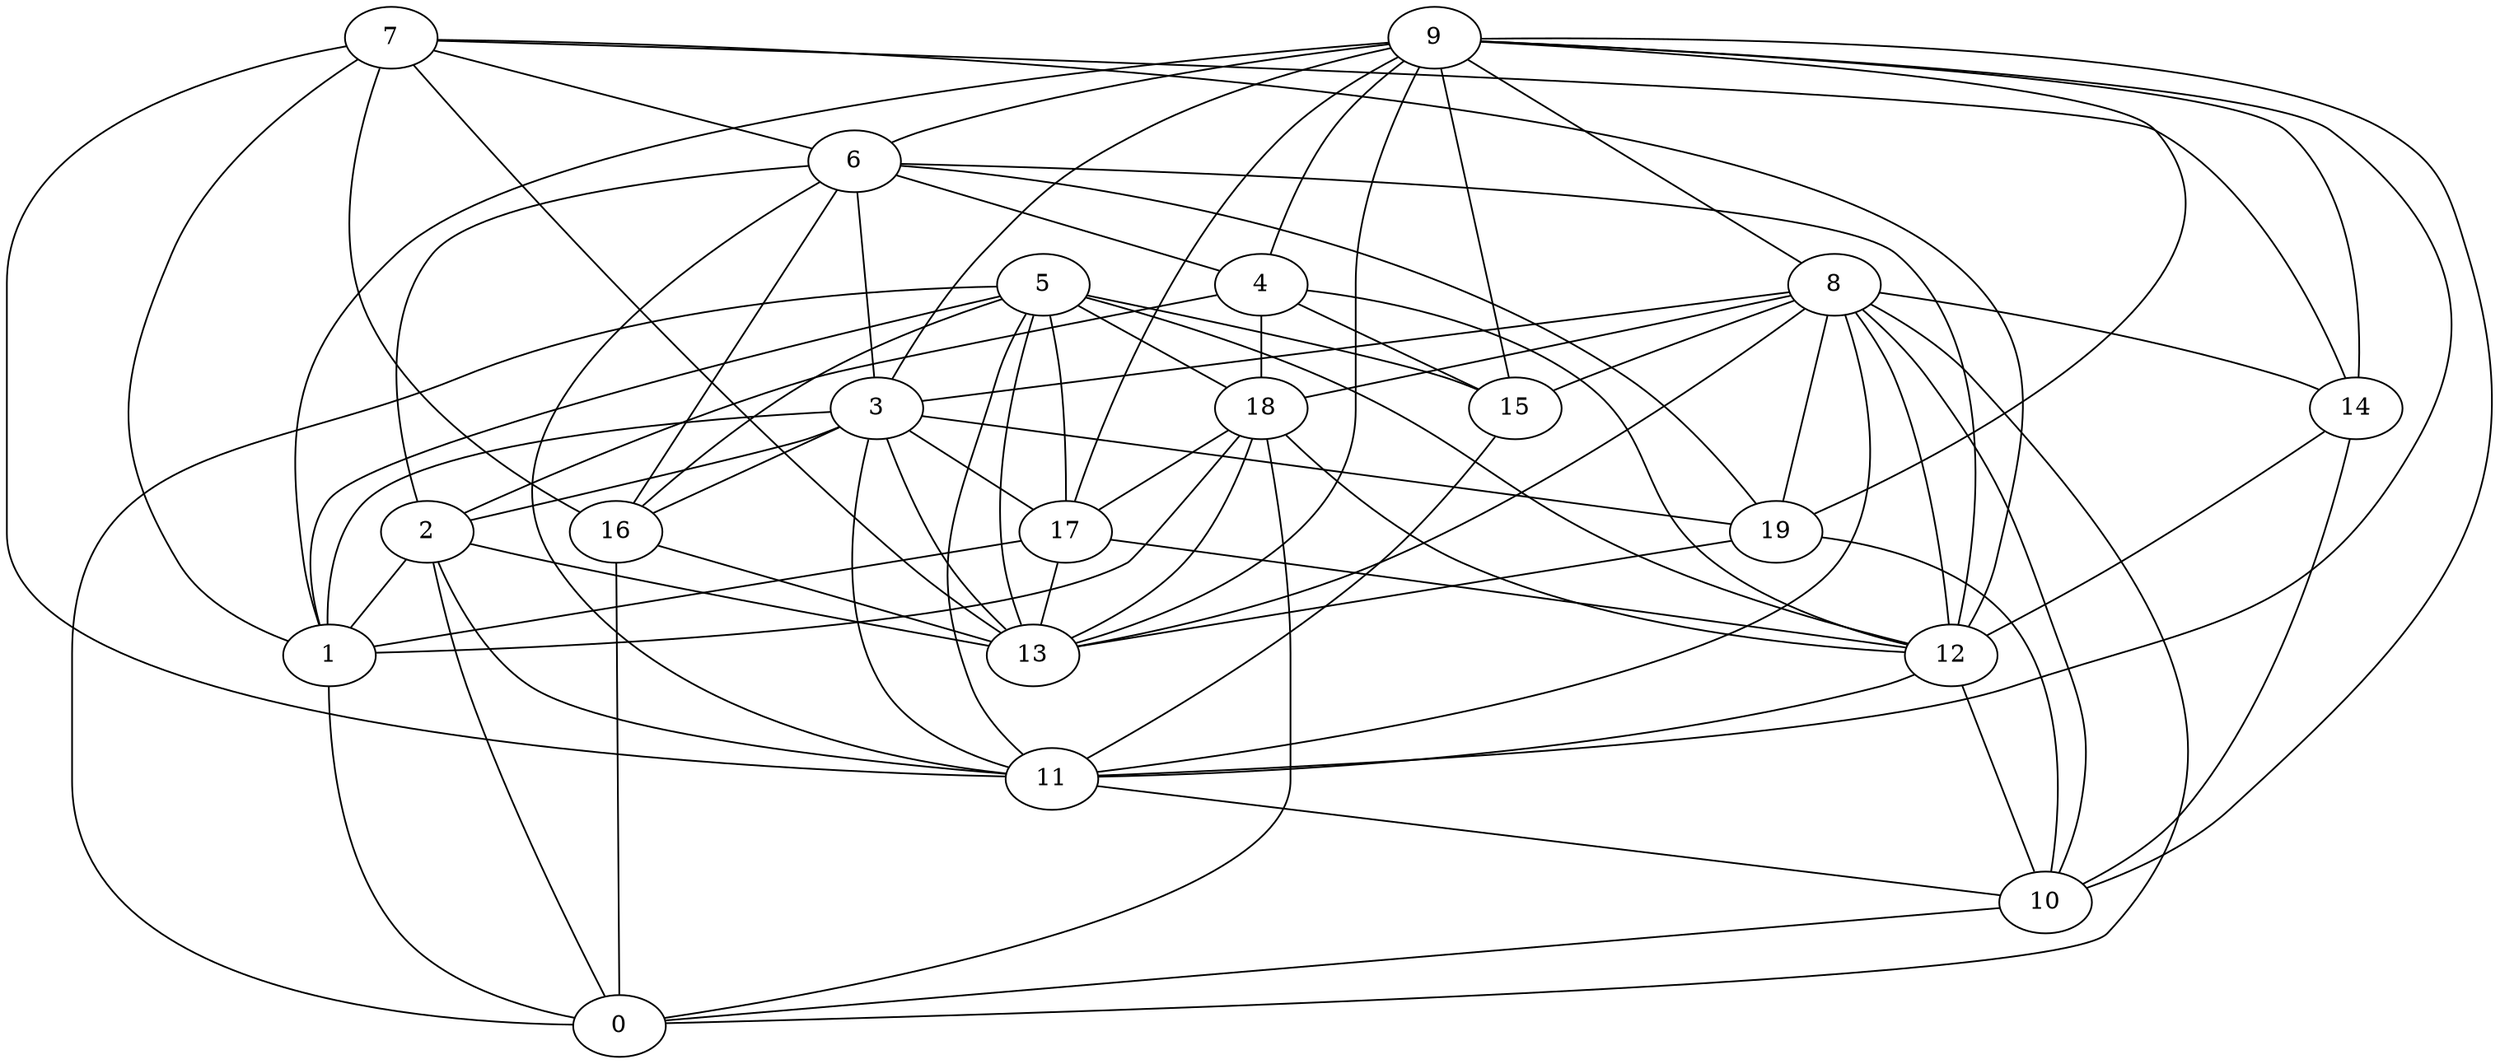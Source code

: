digraph GG_graph {

subgraph G_graph {
edge [color = black]
"6" -> "4" [dir = none]
"6" -> "16" [dir = none]
"6" -> "12" [dir = none]
"6" -> "19" [dir = none]
"6" -> "2" [dir = none]
"10" -> "0" [dir = none]
"4" -> "15" [dir = none]
"4" -> "18" [dir = none]
"16" -> "0" [dir = none]
"3" -> "11" [dir = none]
"3" -> "16" [dir = none]
"3" -> "13" [dir = none]
"3" -> "2" [dir = none]
"5" -> "11" [dir = none]
"5" -> "16" [dir = none]
"5" -> "1" [dir = none]
"5" -> "17" [dir = none]
"5" -> "0" [dir = none]
"5" -> "15" [dir = none]
"8" -> "18" [dir = none]
"8" -> "12" [dir = none]
"8" -> "0" [dir = none]
"2" -> "0" [dir = none]
"2" -> "1" [dir = none]
"14" -> "12" [dir = none]
"9" -> "8" [dir = none]
"9" -> "11" [dir = none]
"9" -> "19" [dir = none]
"9" -> "3" [dir = none]
"9" -> "6" [dir = none]
"9" -> "14" [dir = none]
"17" -> "13" [dir = none]
"17" -> "12" [dir = none]
"7" -> "1" [dir = none]
"7" -> "11" [dir = none]
"7" -> "12" [dir = none]
"18" -> "0" [dir = none]
"11" -> "10" [dir = none]
"12" -> "10" [dir = none]
"9" -> "13" [dir = none]
"18" -> "1" [dir = none]
"8" -> "11" [dir = none]
"16" -> "13" [dir = none]
"6" -> "11" [dir = none]
"8" -> "14" [dir = none]
"3" -> "19" [dir = none]
"8" -> "3" [dir = none]
"8" -> "19" [dir = none]
"3" -> "1" [dir = none]
"14" -> "10" [dir = none]
"18" -> "17" [dir = none]
"12" -> "11" [dir = none]
"17" -> "1" [dir = none]
"9" -> "15" [dir = none]
"18" -> "13" [dir = none]
"7" -> "16" [dir = none]
"6" -> "3" [dir = none]
"7" -> "6" [dir = none]
"5" -> "18" [dir = none]
"5" -> "12" [dir = none]
"18" -> "12" [dir = none]
"3" -> "17" [dir = none]
"4" -> "12" [dir = none]
"9" -> "1" [dir = none]
"7" -> "13" [dir = none]
"7" -> "14" [dir = none]
"15" -> "11" [dir = none]
"9" -> "4" [dir = none]
"9" -> "10" [dir = none]
"8" -> "10" [dir = none]
"19" -> "10" [dir = none]
"19" -> "13" [dir = none]
"2" -> "13" [dir = none]
"5" -> "13" [dir = none]
"1" -> "0" [dir = none]
"2" -> "11" [dir = none]
"4" -> "2" [dir = none]
"8" -> "13" [dir = none]
"8" -> "15" [dir = none]
"9" -> "17" [dir = none]
}

}

